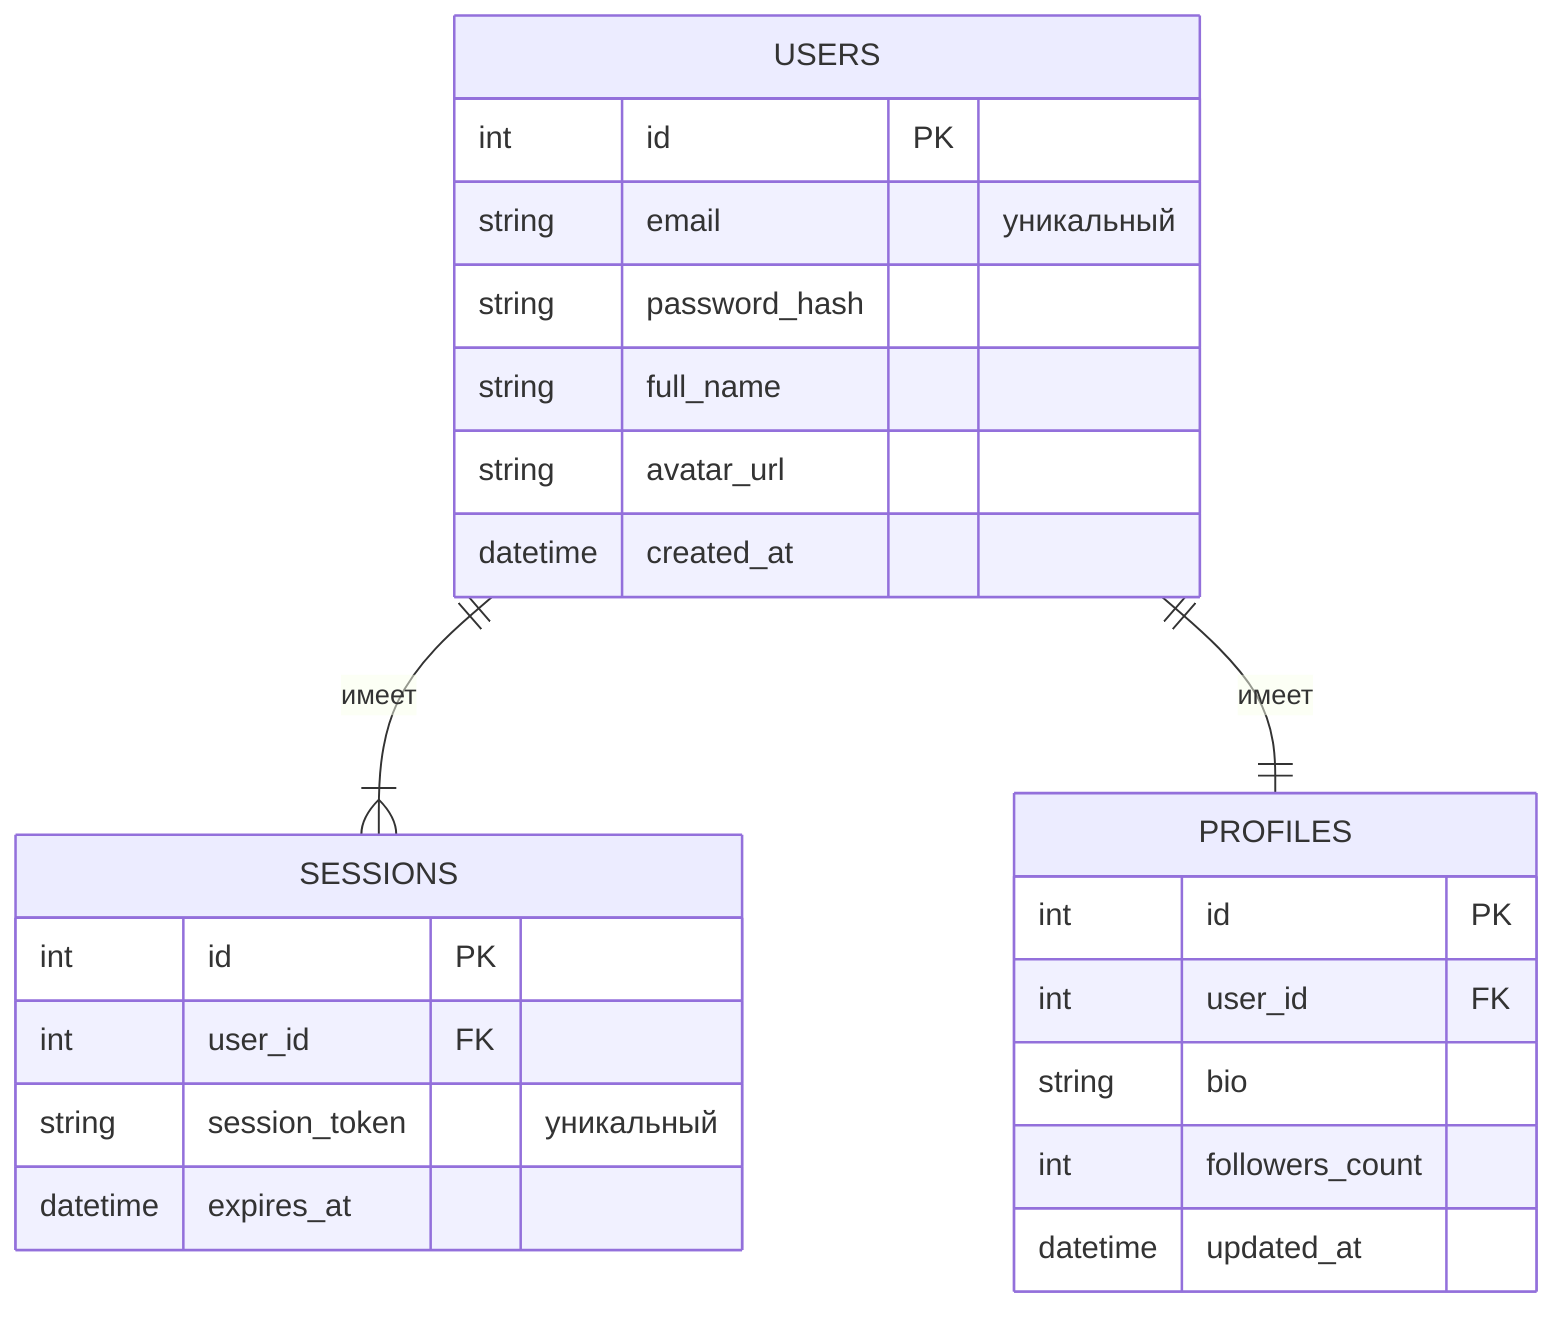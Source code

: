 erDiagram
    USERS {
        int id PK
        string email "уникальный"
        string password_hash
        string full_name
        string avatar_url
        datetime created_at
    }
    
    SESSIONS {
        int id PK
        int user_id FK
        string session_token "уникальный"
        datetime expires_at
    }
    
    PROFILES {
        int id PK
        int user_id FK
        string bio
        int followers_count
        datetime updated_at
    }
    
    USERS ||--|{ SESSIONS : "имеет"
    USERS ||--|| PROFILES : "имеет"
